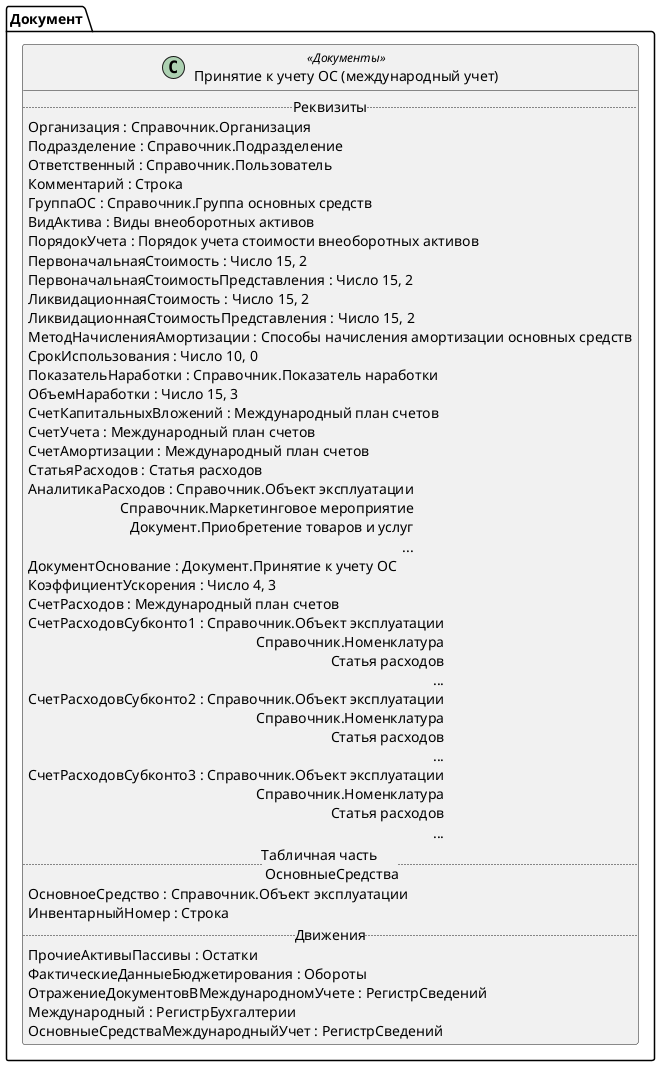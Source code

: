 ﻿@startuml ПринятиеКУчетуОСМеждународныйУчет
'!include templates.wsd
'..\include templates.wsd
class Документ.ПринятиеКУчетуОСМеждународныйУчет as "Принятие к учету ОС (международный учет)" <<Документы>>
{
..Реквизиты..
Организация : Справочник.Организация
Подразделение : Справочник.Подразделение
Ответственный : Справочник.Пользователь
Комментарий : Строка
ГруппаОС : Справочник.Группа основных средств
ВидАктива : Виды внеоборотных активов
ПорядокУчета : Порядок учета стоимости внеоборотных активов
ПервоначальнаяСтоимость : Число 15, 2
ПервоначальнаяСтоимостьПредставления : Число 15, 2
ЛиквидационнаяСтоимость : Число 15, 2
ЛиквидационнаяСтоимостьПредставления : Число 15, 2
МетодНачисленияАмортизации : Способы начисления амортизации основных средств
СрокИспользования : Число 10, 0
ПоказательНаработки : Справочник.Показатель наработки
ОбъемНаработки : Число 15, 3
СчетКапитальныхВложений : Международный план счетов
СчетУчета : Международный план счетов
СчетАмортизации : Международный план счетов
СтатьяРасходов : Статья расходов
АналитикаРасходов : Справочник.Объект эксплуатации\rСправочник.Маркетинговое мероприятие\rДокумент.Приобретение товаров и услуг\r...
ДокументОснование : Документ.Принятие к учету ОС
КоэффициентУскорения : Число 4, 3
СчетРасходов : Международный план счетов
СчетРасходовСубконто1 : Справочник.Объект эксплуатации\rСправочник.Номенклатура\rСтатья расходов\r...
СчетРасходовСубконто2 : Справочник.Объект эксплуатации\rСправочник.Номенклатура\rСтатья расходов\r...
СчетРасходовСубконто3 : Справочник.Объект эксплуатации\rСправочник.Номенклатура\rСтатья расходов\r...
..Табличная часть \n ОсновныеСредства..
ОсновноеСредство : Справочник.Объект эксплуатации
ИнвентарныйНомер : Строка
..Движения..
ПрочиеАктивыПассивы : Остатки
ФактическиеДанныеБюджетирования : Обороты
ОтражениеДокументовВМеждународномУчете : РегистрСведений
Международный : РегистрБухгалтерии
ОсновныеСредстваМеждународныйУчет : РегистрСведений
}
@enduml

